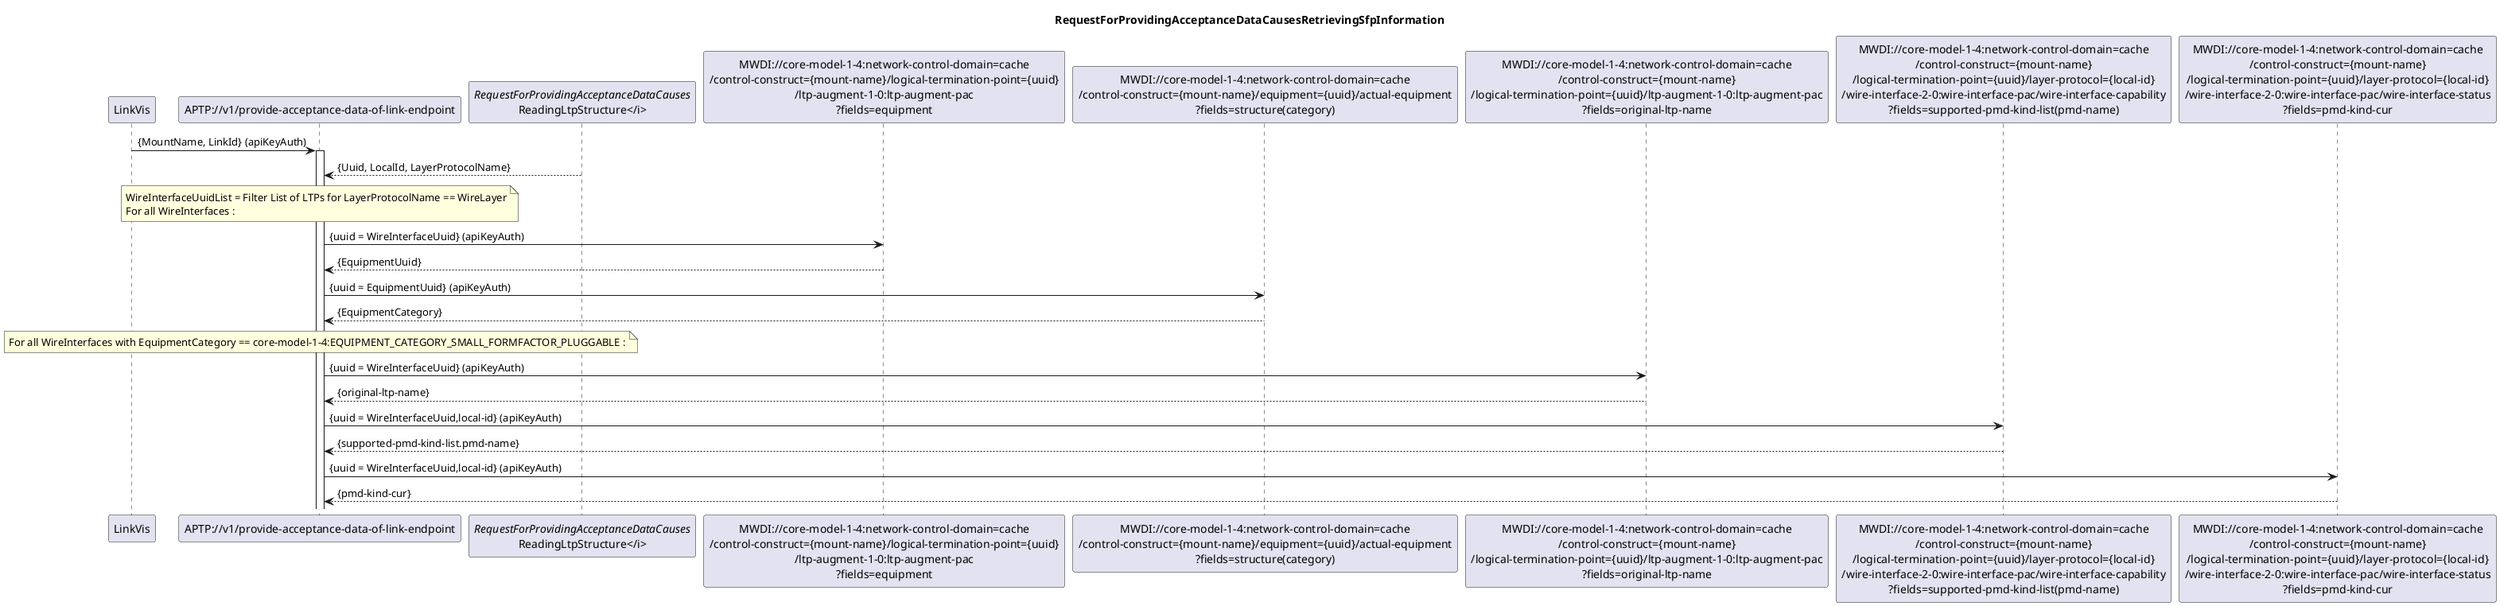 @startuml 140_RetrievingSfpInformation
skinparam responseMessageBelowArrow true

title
RequestForProvidingAcceptanceDataCausesRetrievingSfpInformation
end title

participant "LinkVis" as LinkVis
participant "APTP://v1/provide-acceptance-data-of-link-endpoint" as APTP
participant "<i>RequestForProvidingAcceptanceDataCauses\nReadingLtpStructure</i>" as LTPs
participant "MWDI://core-model-1-4:network-control-domain=cache\n/control-construct={mount-name}/logical-termination-point={uuid}\n/ltp-augment-1-0:ltp-augment-pac\n?fields=equipment" as EquipmentUuid
participant "MWDI://core-model-1-4:network-control-domain=cache\n/control-construct={mount-name}/equipment={uuid}/actual-equipment\n?fields=structure(category)" as EquipmentCategory
participant "MWDI://core-model-1-4:network-control-domain=cache\n/control-construct={mount-name}\n/logical-termination-point={uuid}/ltp-augment-1-0:ltp-augment-pac\n?fields=original-ltp-name" as WireInterfaceName
participant "MWDI://core-model-1-4:network-control-domain=cache\n/control-construct={mount-name}\n/logical-termination-point={uuid}/layer-protocol={local-id}\n/wire-interface-2-0:wire-interface-pac/wire-interface-capability\n?fields=supported-pmd-kind-list(pmd-name)" as SupportedPmds
participant "MWDI://core-model-1-4:network-control-domain=cache\n/control-construct={mount-name}\n/logical-termination-point={uuid}/layer-protocol={local-id}\n/wire-interface-2-0:wire-interface-pac/wire-interface-status\n?fields=pmd-kind-cur" as OperatedPmd

LinkVis -> APTP: {MountName, LinkId} (apiKeyAuth)
activate APTP

LTPs --> APTP: {Uuid, LocalId, LayerProtocolName}

note over APTP
WireInterfaceUuidList = Filter List of LTPs for LayerProtocolName == WireLayer
For all WireInterfaces :
end note

APTP -> EquipmentUuid: {uuid = WireInterfaceUuid} (apiKeyAuth)
EquipmentUuid --> APTP: {EquipmentUuid}

APTP -> EquipmentCategory: {uuid = EquipmentUuid} (apiKeyAuth)
EquipmentCategory --> APTP: {EquipmentCategory}

note over APTP
For all WireInterfaces with EquipmentCategory == core-model-1-4:EQUIPMENT_CATEGORY_SMALL_FORMFACTOR_PLUGGABLE :
end note

APTP -> WireInterfaceName: {uuid = WireInterfaceUuid} (apiKeyAuth)
WireInterfaceName --> APTP: {original-ltp-name}

APTP -> SupportedPmds: {uuid = WireInterfaceUuid,local-id} (apiKeyAuth)
SupportedPmds --> APTP: {supported-pmd-kind-list.pmd-name}

APTP -> OperatedPmd: {uuid = WireInterfaceUuid,local-id} (apiKeyAuth)
OperatedPmd --> APTP: {pmd-kind-cur}

@enduml